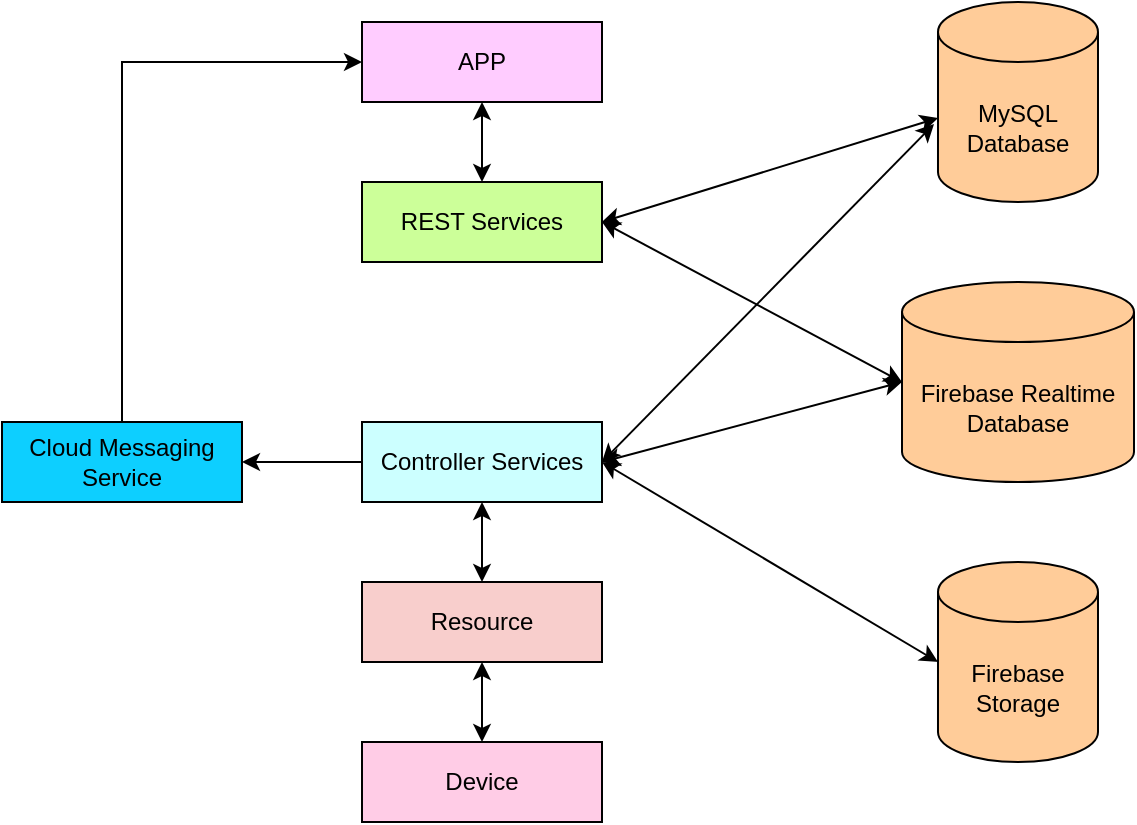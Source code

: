 <mxfile version="22.1.4" type="github">
  <diagram id="C5RBs43oDa-KdzZeNtuy" name="Page-1">
    <mxGraphModel dx="1200" dy="713" grid="1" gridSize="10" guides="1" tooltips="1" connect="1" arrows="1" fold="1" page="1" pageScale="1" pageWidth="827" pageHeight="1169" math="0" shadow="0">
      <root>
        <mxCell id="WIyWlLk6GJQsqaUBKTNV-0" />
        <mxCell id="WIyWlLk6GJQsqaUBKTNV-1" parent="WIyWlLk6GJQsqaUBKTNV-0" />
        <mxCell id="ZAgOlfVUJktl6pbZwC8y-2" value="MySQL Database" style="shape=cylinder3;whiteSpace=wrap;html=1;boundedLbl=1;backgroundOutline=1;size=15;fillColor=#FFCC99;" vertex="1" parent="WIyWlLk6GJQsqaUBKTNV-1">
          <mxGeometry x="528" y="70" width="80" height="100" as="geometry" />
        </mxCell>
        <mxCell id="ZAgOlfVUJktl6pbZwC8y-3" value="Firebase Realtime Database" style="shape=cylinder3;whiteSpace=wrap;html=1;boundedLbl=1;backgroundOutline=1;size=15;fillColor=#FFCC99;" vertex="1" parent="WIyWlLk6GJQsqaUBKTNV-1">
          <mxGeometry x="510" y="210" width="116" height="100" as="geometry" />
        </mxCell>
        <mxCell id="ZAgOlfVUJktl6pbZwC8y-4" value="Firebase Storage" style="shape=cylinder3;whiteSpace=wrap;html=1;boundedLbl=1;backgroundOutline=1;size=15;fillColor=#FFCC99;" vertex="1" parent="WIyWlLk6GJQsqaUBKTNV-1">
          <mxGeometry x="528" y="350" width="80" height="100" as="geometry" />
        </mxCell>
        <mxCell id="ZAgOlfVUJktl6pbZwC8y-5" value="REST Services" style="rounded=0;whiteSpace=wrap;html=1;fillColor=#CCFF99;" vertex="1" parent="WIyWlLk6GJQsqaUBKTNV-1">
          <mxGeometry x="240" y="160" width="120" height="40" as="geometry" />
        </mxCell>
        <mxCell id="ZAgOlfVUJktl6pbZwC8y-6" value="" style="endArrow=classic;startArrow=classic;html=1;rounded=0;entryX=1;entryY=0.5;entryDx=0;entryDy=0;exitX=0;exitY=0.58;exitDx=0;exitDy=0;exitPerimeter=0;" edge="1" parent="WIyWlLk6GJQsqaUBKTNV-1" source="ZAgOlfVUJktl6pbZwC8y-2" target="ZAgOlfVUJktl6pbZwC8y-5">
          <mxGeometry width="50" height="50" relative="1" as="geometry">
            <mxPoint x="280" y="420" as="sourcePoint" />
            <mxPoint x="330" y="370" as="targetPoint" />
          </mxGeometry>
        </mxCell>
        <mxCell id="ZAgOlfVUJktl6pbZwC8y-7" value="" style="endArrow=classic;startArrow=classic;html=1;rounded=0;exitX=0;exitY=0.5;exitDx=0;exitDy=0;exitPerimeter=0;entryX=1;entryY=0.5;entryDx=0;entryDy=0;" edge="1" parent="WIyWlLk6GJQsqaUBKTNV-1" source="ZAgOlfVUJktl6pbZwC8y-3" target="ZAgOlfVUJktl6pbZwC8y-5">
          <mxGeometry width="50" height="50" relative="1" as="geometry">
            <mxPoint x="130" y="260" as="sourcePoint" />
            <mxPoint x="300" y="210" as="targetPoint" />
          </mxGeometry>
        </mxCell>
        <mxCell id="ZAgOlfVUJktl6pbZwC8y-9" value="APP" style="rounded=0;whiteSpace=wrap;html=1;fillColor=#FFCCFF;" vertex="1" parent="WIyWlLk6GJQsqaUBKTNV-1">
          <mxGeometry x="240" y="80" width="120" height="40" as="geometry" />
        </mxCell>
        <mxCell id="ZAgOlfVUJktl6pbZwC8y-10" style="edgeStyle=orthogonalEdgeStyle;rounded=0;orthogonalLoop=1;jettySize=auto;html=1;exitX=0.5;exitY=1;exitDx=0;exitDy=0;" edge="1" parent="WIyWlLk6GJQsqaUBKTNV-1" source="ZAgOlfVUJktl6pbZwC8y-9" target="ZAgOlfVUJktl6pbZwC8y-9">
          <mxGeometry relative="1" as="geometry" />
        </mxCell>
        <mxCell id="ZAgOlfVUJktl6pbZwC8y-14" value="" style="endArrow=classic;startArrow=classic;html=1;rounded=0;exitX=0.5;exitY=0;exitDx=0;exitDy=0;entryX=0.5;entryY=1;entryDx=0;entryDy=0;" edge="1" parent="WIyWlLk6GJQsqaUBKTNV-1" source="ZAgOlfVUJktl6pbZwC8y-5" target="ZAgOlfVUJktl6pbZwC8y-9">
          <mxGeometry width="50" height="50" relative="1" as="geometry">
            <mxPoint x="380" y="230" as="sourcePoint" />
            <mxPoint x="370" y="100" as="targetPoint" />
          </mxGeometry>
        </mxCell>
        <mxCell id="ZAgOlfVUJktl6pbZwC8y-18" value="" style="endArrow=classic;startArrow=classic;html=1;rounded=0;exitX=0;exitY=0.5;exitDx=0;exitDy=0;exitPerimeter=0;entryX=1;entryY=0.5;entryDx=0;entryDy=0;" edge="1" parent="WIyWlLk6GJQsqaUBKTNV-1" source="ZAgOlfVUJktl6pbZwC8y-4" target="ZAgOlfVUJktl6pbZwC8y-21">
          <mxGeometry width="50" height="50" relative="1" as="geometry">
            <mxPoint x="310" y="260" as="sourcePoint" />
            <mxPoint x="310" y="220" as="targetPoint" />
          </mxGeometry>
        </mxCell>
        <mxCell id="ZAgOlfVUJktl6pbZwC8y-20" value="" style="endArrow=classic;html=1;rounded=0;entryX=0;entryY=0.5;entryDx=0;entryDy=0;exitX=0.5;exitY=0;exitDx=0;exitDy=0;" edge="1" parent="WIyWlLk6GJQsqaUBKTNV-1" source="ZAgOlfVUJktl6pbZwC8y-13" target="ZAgOlfVUJktl6pbZwC8y-9">
          <mxGeometry width="50" height="50" relative="1" as="geometry">
            <mxPoint x="290" y="440" as="sourcePoint" />
            <mxPoint x="340" y="390" as="targetPoint" />
            <Array as="points">
              <mxPoint x="120" y="100" />
            </Array>
          </mxGeometry>
        </mxCell>
        <mxCell id="ZAgOlfVUJktl6pbZwC8y-21" value="Controller Services" style="rounded=0;whiteSpace=wrap;html=1;fillColor=#CCFFFF;" vertex="1" parent="WIyWlLk6GJQsqaUBKTNV-1">
          <mxGeometry x="240" y="280" width="120" height="40" as="geometry" />
        </mxCell>
        <mxCell id="ZAgOlfVUJktl6pbZwC8y-22" value="Resource" style="rounded=0;whiteSpace=wrap;html=1;fillColor=#F8CECC;" vertex="1" parent="WIyWlLk6GJQsqaUBKTNV-1">
          <mxGeometry x="240" y="360" width="120" height="40" as="geometry" />
        </mxCell>
        <mxCell id="ZAgOlfVUJktl6pbZwC8y-23" value="Device" style="rounded=0;whiteSpace=wrap;html=1;fillColor=#FFCCE6;" vertex="1" parent="WIyWlLk6GJQsqaUBKTNV-1">
          <mxGeometry x="240" y="440" width="120" height="40" as="geometry" />
        </mxCell>
        <mxCell id="ZAgOlfVUJktl6pbZwC8y-24" style="edgeStyle=orthogonalEdgeStyle;rounded=0;orthogonalLoop=1;jettySize=auto;html=1;exitX=0.5;exitY=1;exitDx=0;exitDy=0;" edge="1" parent="WIyWlLk6GJQsqaUBKTNV-1" source="ZAgOlfVUJktl6pbZwC8y-22" target="ZAgOlfVUJktl6pbZwC8y-22">
          <mxGeometry relative="1" as="geometry" />
        </mxCell>
        <mxCell id="ZAgOlfVUJktl6pbZwC8y-26" value="" style="endArrow=classic;startArrow=classic;html=1;rounded=0;entryX=0;entryY=0.5;entryDx=0;entryDy=0;entryPerimeter=0;exitX=1;exitY=0.5;exitDx=0;exitDy=0;" edge="1" parent="WIyWlLk6GJQsqaUBKTNV-1" source="ZAgOlfVUJktl6pbZwC8y-21" target="ZAgOlfVUJktl6pbZwC8y-3">
          <mxGeometry width="50" height="50" relative="1" as="geometry">
            <mxPoint x="290" y="300" as="sourcePoint" />
            <mxPoint x="340" y="250" as="targetPoint" />
          </mxGeometry>
        </mxCell>
        <mxCell id="ZAgOlfVUJktl6pbZwC8y-27" value="" style="endArrow=classic;startArrow=classic;html=1;rounded=0;entryX=0.5;entryY=1;entryDx=0;entryDy=0;exitX=0.5;exitY=0;exitDx=0;exitDy=0;" edge="1" parent="WIyWlLk6GJQsqaUBKTNV-1" source="ZAgOlfVUJktl6pbZwC8y-22" target="ZAgOlfVUJktl6pbZwC8y-21">
          <mxGeometry width="50" height="50" relative="1" as="geometry">
            <mxPoint x="290" y="180" as="sourcePoint" />
            <mxPoint x="340" y="130" as="targetPoint" />
          </mxGeometry>
        </mxCell>
        <mxCell id="ZAgOlfVUJktl6pbZwC8y-28" value="" style="endArrow=classic;startArrow=classic;html=1;rounded=0;entryX=0.5;entryY=1;entryDx=0;entryDy=0;exitX=0.5;exitY=0;exitDx=0;exitDy=0;" edge="1" parent="WIyWlLk6GJQsqaUBKTNV-1" source="ZAgOlfVUJktl6pbZwC8y-23" target="ZAgOlfVUJktl6pbZwC8y-22">
          <mxGeometry width="50" height="50" relative="1" as="geometry">
            <mxPoint x="310" y="370" as="sourcePoint" />
            <mxPoint x="310" y="330" as="targetPoint" />
          </mxGeometry>
        </mxCell>
        <mxCell id="ZAgOlfVUJktl6pbZwC8y-29" value="" style="endArrow=classic;startArrow=classic;html=1;rounded=0;entryX=-0.025;entryY=0.61;entryDx=0;entryDy=0;entryPerimeter=0;exitX=1;exitY=0.5;exitDx=0;exitDy=0;" edge="1" parent="WIyWlLk6GJQsqaUBKTNV-1" source="ZAgOlfVUJktl6pbZwC8y-21" target="ZAgOlfVUJktl6pbZwC8y-2">
          <mxGeometry width="50" height="50" relative="1" as="geometry">
            <mxPoint x="310" y="410" as="sourcePoint" />
            <mxPoint x="310" y="350" as="targetPoint" />
          </mxGeometry>
        </mxCell>
        <mxCell id="ZAgOlfVUJktl6pbZwC8y-32" value="" style="endArrow=classic;html=1;rounded=0;exitX=0;exitY=0.5;exitDx=0;exitDy=0;" edge="1" parent="WIyWlLk6GJQsqaUBKTNV-1" source="ZAgOlfVUJktl6pbZwC8y-21" target="ZAgOlfVUJktl6pbZwC8y-13">
          <mxGeometry width="50" height="50" relative="1" as="geometry">
            <mxPoint x="240" y="270" as="sourcePoint" />
            <mxPoint x="100" y="270" as="targetPoint" />
          </mxGeometry>
        </mxCell>
        <mxCell id="ZAgOlfVUJktl6pbZwC8y-13" value="Cloud Messaging Service" style="rounded=0;whiteSpace=wrap;html=1;fillColor=#0DCFFF;" vertex="1" parent="WIyWlLk6GJQsqaUBKTNV-1">
          <mxGeometry x="60" y="280" width="120" height="40" as="geometry" />
        </mxCell>
      </root>
    </mxGraphModel>
  </diagram>
</mxfile>
